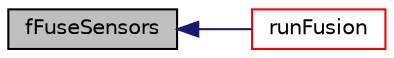 digraph "fFuseSensors"
{
  edge [fontname="Helvetica",fontsize="10",labelfontname="Helvetica",labelfontsize="10"];
  node [fontname="Helvetica",fontsize="10",shape=record];
  rankdir="LR";
  Node50 [label="fFuseSensors",height=0.2,width=0.4,color="black", fillcolor="grey75", style="filled", fontcolor="black"];
  Node50 -> Node51 [dir="back",color="midnightblue",fontsize="10",style="solid",fontname="Helvetica"];
  Node51 [label="runFusion",height=0.2,width=0.4,color="red", fillcolor="white", style="filled",URL="$sensor__fusion_8c.html#a8b90119fee979d0309cc923bf1fad543"];
}
